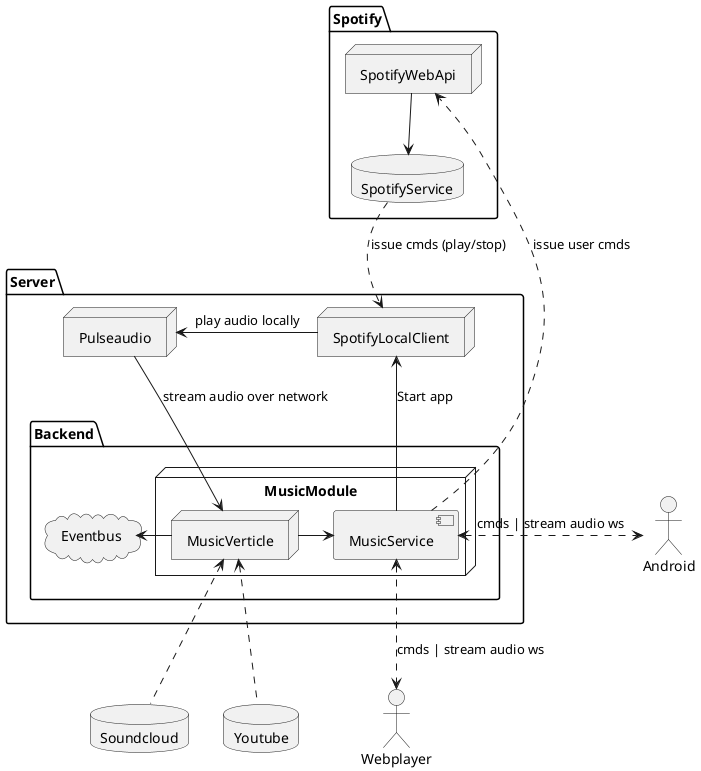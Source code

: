 @startuml

package Server {
    node Pulseaudio
    node SpotifyLocalClient

    package Backend {
        cloud Eventbus
        node MusicModule {
            node MusicVerticle
            [MusicService]
        }
    }
}

package Spotify {
    database SpotifyService
    node SpotifyWebApi
}

database Youtube
database Soundcloud

actor Android
actor Webplayer


SpotifyLocalClient <.up. SpotifyService : issue cmds (play/stop)
SpotifyLocalClient -> Pulseaudio : play audio locally
Pulseaudio --> MusicVerticle : stream audio over network
MusicVerticle -> MusicService
Eventbus <- MusicVerticle

Youtube .up.> MusicVerticle
Soundcloud .up.> MusicVerticle

MusicService --> SpotifyLocalClient : Start app
MusicService .> SpotifyWebApi : issue user cmds
SpotifyWebApi --> SpotifyService

MusicService <.> Android : cmds | stream audio ws
MusicService <..> Webplayer : cmds | stream audio ws



@enduml